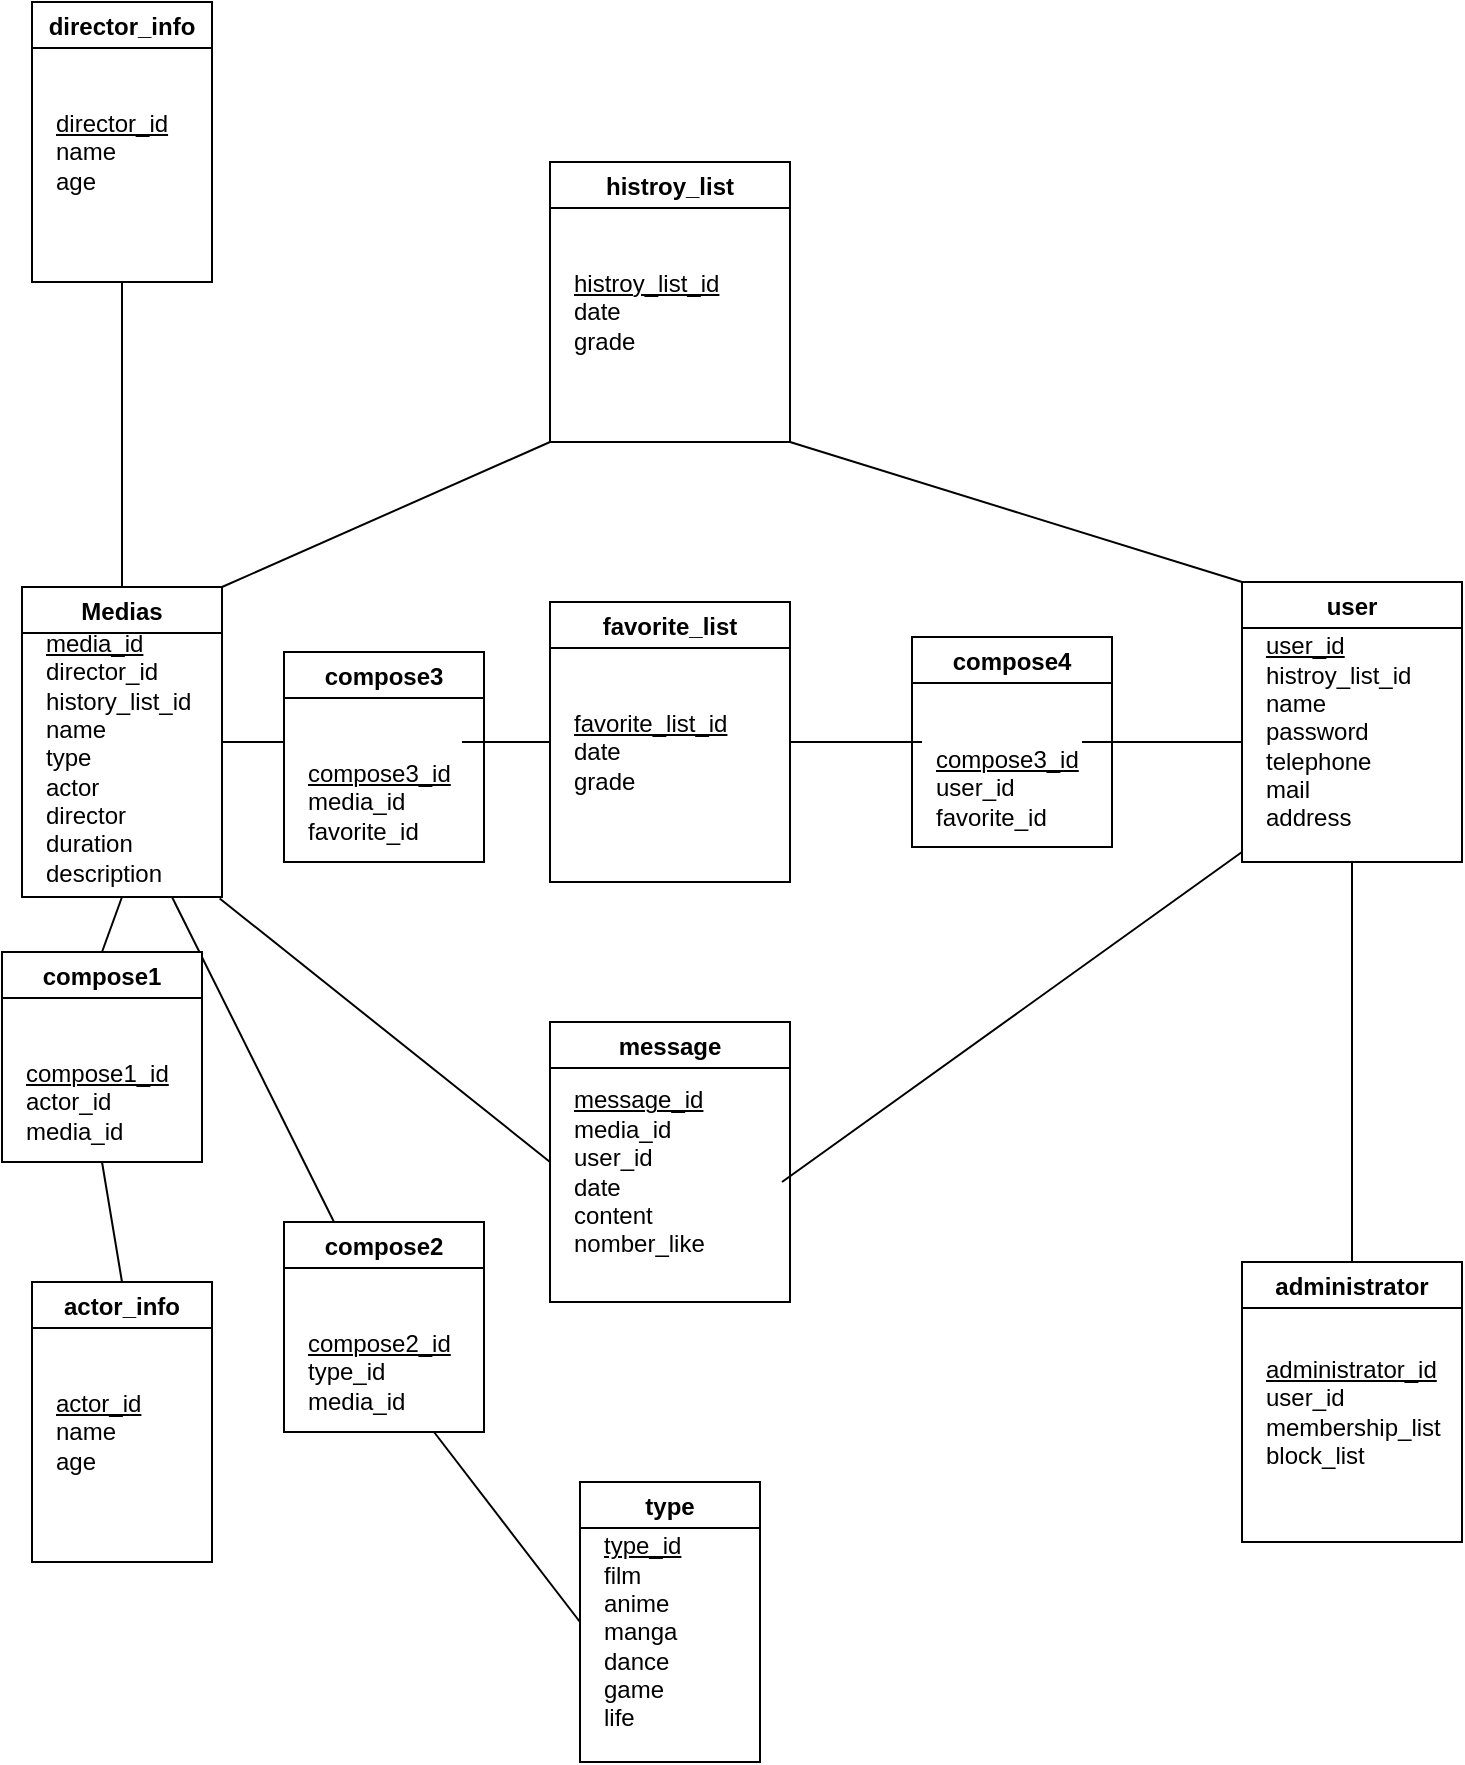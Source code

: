 <mxfile version="13.9.9" type="device"><diagram id="RtHaqrNcgESH9Xv3WIJ6" name="Page-1"><mxGraphModel dx="1024" dy="592" grid="1" gridSize="10" guides="1" tooltips="1" connect="1" arrows="1" fold="1" page="1" pageScale="1" pageWidth="827" pageHeight="1169" math="0" shadow="0"><root><mxCell id="0"/><mxCell id="1" parent="0"/><mxCell id="dQjbw2TltMrYlIc2P-v1-1" value="Medias" style="swimlane;" parent="1" vertex="1"><mxGeometry x="30" y="332.5" width="100" height="155" as="geometry"/></mxCell><mxCell id="dQjbw2TltMrYlIc2P-v1-3" value="&lt;u&gt;media_id&lt;br&gt;&lt;/u&gt;director_id&lt;br&gt;history_list_id&lt;br&gt;name&lt;br&gt;type&lt;br&gt;actor&lt;br&gt;director&lt;br&gt;duration&lt;br&gt;description" style="text;html=1;align=left;verticalAlign=middle;resizable=0;points=[];autosize=1;strokeColor=none;fillColor=none;" parent="dQjbw2TltMrYlIc2P-v1-1" vertex="1"><mxGeometry x="10" y="20" width="90" height="130" as="geometry"/></mxCell><mxCell id="dQjbw2TltMrYlIc2P-v1-6" value="favorite_list" style="swimlane;" parent="1" vertex="1"><mxGeometry x="294" y="340" width="120" height="140" as="geometry"/></mxCell><mxCell id="dQjbw2TltMrYlIc2P-v1-7" value="&lt;u&gt;favorite_list_id&lt;/u&gt;&lt;br&gt;date&lt;br&gt;grade" style="text;html=1;align=left;verticalAlign=middle;resizable=0;points=[];autosize=1;strokeColor=none;fillColor=none;" parent="dQjbw2TltMrYlIc2P-v1-6" vertex="1"><mxGeometry x="10" y="50" width="90" height="50" as="geometry"/></mxCell><mxCell id="dQjbw2TltMrYlIc2P-v1-8" value="user" style="swimlane;" parent="1" vertex="1"><mxGeometry x="640" y="330" width="110" height="140" as="geometry"/></mxCell><mxCell id="dQjbw2TltMrYlIc2P-v1-9" value="&lt;u&gt;user_id&lt;/u&gt;&lt;br&gt;histroy_list_id&lt;br&gt;name&lt;br&gt;password&lt;br&gt;telephone&lt;br&gt;mail&lt;br&gt;address" style="text;html=1;align=left;verticalAlign=middle;resizable=0;points=[];autosize=1;strokeColor=none;fillColor=none;" parent="dQjbw2TltMrYlIc2P-v1-8" vertex="1"><mxGeometry x="10" y="25" width="90" height="100" as="geometry"/></mxCell><mxCell id="raTsdJwWKp3mGkZHyQQI-24" value="" style="endArrow=none;html=1;" parent="dQjbw2TltMrYlIc2P-v1-8" edge="1"><mxGeometry width="50" height="50" relative="1" as="geometry"><mxPoint x="-230" y="300" as="sourcePoint"/><mxPoint y="135" as="targetPoint"/></mxGeometry></mxCell><mxCell id="dQjbw2TltMrYlIc2P-v1-15" value="administrator" style="swimlane;" parent="1" vertex="1"><mxGeometry x="640" y="670" width="110" height="140" as="geometry"><mxRectangle x="190" y="360" width="70" height="23" as="alternateBounds"/></mxGeometry></mxCell><mxCell id="dQjbw2TltMrYlIc2P-v1-16" value="&lt;u&gt;administrator_id&lt;/u&gt;&lt;br&gt;user_id&lt;br&gt;membership_list&lt;br&gt;block_list" style="text;html=1;align=left;verticalAlign=middle;resizable=0;points=[];autosize=1;strokeColor=none;fillColor=none;" parent="dQjbw2TltMrYlIc2P-v1-15" vertex="1"><mxGeometry x="10" y="45" width="100" height="60" as="geometry"/></mxCell><mxCell id="raTsdJwWKp3mGkZHyQQI-14" value="" style="endArrow=none;html=1;exitX=1;exitY=0.5;exitDx=0;exitDy=0;entryX=0;entryY=0.5;entryDx=0;entryDy=0;" parent="1" source="dQjbw2TltMrYlIc2P-v1-1" edge="1"><mxGeometry width="50" height="50" relative="1" as="geometry"><mxPoint x="360" y="550" as="sourcePoint"/><mxPoint x="161" y="410" as="targetPoint"/></mxGeometry></mxCell><mxCell id="raTsdJwWKp3mGkZHyQQI-15" value="" style="endArrow=none;html=1;entryX=0;entryY=0.5;entryDx=0;entryDy=0;" parent="1" target="dQjbw2TltMrYlIc2P-v1-6" edge="1"><mxGeometry width="50" height="50" relative="1" as="geometry"><mxPoint x="250" y="410" as="sourcePoint"/><mxPoint x="410" y="500" as="targetPoint"/></mxGeometry></mxCell><mxCell id="raTsdJwWKp3mGkZHyQQI-16" value="" style="endArrow=none;html=1;exitX=1;exitY=0.5;exitDx=0;exitDy=0;entryX=0;entryY=0.5;entryDx=0;entryDy=0;" parent="1" source="dQjbw2TltMrYlIc2P-v1-6" edge="1"><mxGeometry width="50" height="50" relative="1" as="geometry"><mxPoint x="360" y="550" as="sourcePoint"/><mxPoint x="480" y="410" as="targetPoint"/></mxGeometry></mxCell><mxCell id="raTsdJwWKp3mGkZHyQQI-17" value="" style="endArrow=none;html=1;exitX=1;exitY=0.5;exitDx=0;exitDy=0;" parent="1" edge="1"><mxGeometry width="50" height="50" relative="1" as="geometry"><mxPoint x="560" y="410" as="sourcePoint"/><mxPoint x="640" y="410" as="targetPoint"/></mxGeometry></mxCell><mxCell id="raTsdJwWKp3mGkZHyQQI-19" value="message" style="swimlane;" parent="1" vertex="1"><mxGeometry x="294" y="550" width="120" height="140" as="geometry"/></mxCell><mxCell id="raTsdJwWKp3mGkZHyQQI-20" value="&lt;u&gt;message_id&lt;/u&gt;&lt;br&gt;media_id&lt;br&gt;user_id&lt;br&gt;date&lt;br&gt;content&lt;br&gt;nomber_like" style="text;html=1;align=left;verticalAlign=middle;resizable=0;points=[];autosize=1;strokeColor=none;fillColor=none;" parent="raTsdJwWKp3mGkZHyQQI-19" vertex="1"><mxGeometry x="10" y="30" width="80" height="90" as="geometry"/></mxCell><mxCell id="raTsdJwWKp3mGkZHyQQI-29" value="" style="endArrow=none;html=1;entryX=0.987;entryY=1.044;entryDx=0;entryDy=0;exitX=0;exitY=0.5;exitDx=0;exitDy=0;entryPerimeter=0;" parent="1" source="raTsdJwWKp3mGkZHyQQI-19" target="dQjbw2TltMrYlIc2P-v1-3" edge="1"><mxGeometry width="50" height="50" relative="1" as="geometry"><mxPoint x="300" y="620" as="sourcePoint"/><mxPoint x="240" y="550" as="targetPoint"/></mxGeometry></mxCell><mxCell id="raTsdJwWKp3mGkZHyQQI-31" value="" style="endArrow=none;html=1;exitX=0.5;exitY=1;exitDx=0;exitDy=0;" parent="1" source="dQjbw2TltMrYlIc2P-v1-8" target="dQjbw2TltMrYlIc2P-v1-15" edge="1"><mxGeometry width="50" height="50" relative="1" as="geometry"><mxPoint x="695" y="610" as="sourcePoint"/><mxPoint x="470" y="520" as="targetPoint"/></mxGeometry></mxCell><mxCell id="raTsdJwWKp3mGkZHyQQI-33" value="director_info" style="swimlane;" parent="1" vertex="1"><mxGeometry x="35" y="40" width="90" height="140" as="geometry"/></mxCell><mxCell id="raTsdJwWKp3mGkZHyQQI-34" value="&lt;u&gt;director_id&lt;/u&gt;&lt;br&gt;name&lt;br&gt;age" style="text;html=1;align=left;verticalAlign=middle;resizable=0;points=[];autosize=1;strokeColor=none;fillColor=none;" parent="raTsdJwWKp3mGkZHyQQI-33" vertex="1"><mxGeometry x="10" y="50" width="70" height="50" as="geometry"/></mxCell><mxCell id="raTsdJwWKp3mGkZHyQQI-35" value="actor_info" style="swimlane;" parent="1" vertex="1"><mxGeometry x="35" y="680" width="90" height="140" as="geometry"/></mxCell><mxCell id="raTsdJwWKp3mGkZHyQQI-36" value="&lt;u&gt;actor_id&lt;/u&gt;&lt;br&gt;name&lt;br&gt;age" style="text;html=1;align=left;verticalAlign=middle;resizable=0;points=[];autosize=1;strokeColor=none;fillColor=none;" parent="raTsdJwWKp3mGkZHyQQI-35" vertex="1"><mxGeometry x="10" y="50" width="60" height="50" as="geometry"/></mxCell><mxCell id="raTsdJwWKp3mGkZHyQQI-42" value="" style="endArrow=none;html=1;exitX=0.5;exitY=1;exitDx=0;exitDy=0;entryX=0.5;entryY=0;entryDx=0;entryDy=0;" parent="1" source="raTsdJwWKp3mGkZHyQQI-33" target="dQjbw2TltMrYlIc2P-v1-1" edge="1"><mxGeometry width="50" height="50" relative="1" as="geometry"><mxPoint x="80" y="280" as="sourcePoint"/><mxPoint x="304" y="420" as="targetPoint"/></mxGeometry></mxCell><mxCell id="raTsdJwWKp3mGkZHyQQI-43" value="" style="endArrow=none;html=1;entryX=0.5;entryY=0;entryDx=0;entryDy=0;exitX=0.5;exitY=1;exitDx=0;exitDy=0;" parent="1" source="dQjbw2TltMrYlIc2P-v1-1" target="mLGJiPOcVqLFJvtVoJKv-1" edge="1"><mxGeometry width="50" height="50" relative="1" as="geometry"><mxPoint x="230" y="450" as="sourcePoint"/><mxPoint x="80" y="560" as="targetPoint"/></mxGeometry></mxCell><mxCell id="raTsdJwWKp3mGkZHyQQI-44" value="" style="endArrow=none;html=1;entryX=0.5;entryY=0;entryDx=0;entryDy=0;exitX=0.5;exitY=1;exitDx=0;exitDy=0;" parent="1" source="mLGJiPOcVqLFJvtVoJKv-1" target="raTsdJwWKp3mGkZHyQQI-35" edge="1"><mxGeometry width="50" height="50" relative="1" as="geometry"><mxPoint x="80" y="660" as="sourcePoint"/><mxPoint x="324" y="440" as="targetPoint"/></mxGeometry></mxCell><mxCell id="raTsdJwWKp3mGkZHyQQI-58" value="histroy_list" style="swimlane;" parent="1" vertex="1"><mxGeometry x="294" y="120" width="120" height="140" as="geometry"/></mxCell><mxCell id="raTsdJwWKp3mGkZHyQQI-59" value="&lt;u&gt;histroy_list_id&lt;/u&gt;&lt;br&gt;date&lt;br&gt;grade" style="text;html=1;align=left;verticalAlign=middle;resizable=0;points=[];autosize=1;strokeColor=none;fillColor=none;" parent="raTsdJwWKp3mGkZHyQQI-58" vertex="1"><mxGeometry x="10" y="50" width="90" height="50" as="geometry"/></mxCell><mxCell id="raTsdJwWKp3mGkZHyQQI-61" value="" style="endArrow=none;html=1;exitX=1;exitY=1;exitDx=0;exitDy=0;entryX=0;entryY=0;entryDx=0;entryDy=0;" parent="1" source="raTsdJwWKp3mGkZHyQQI-58" target="dQjbw2TltMrYlIc2P-v1-8" edge="1"><mxGeometry width="50" height="50" relative="1" as="geometry"><mxPoint x="560" y="290" as="sourcePoint"/><mxPoint x="660" y="430" as="targetPoint"/></mxGeometry></mxCell><mxCell id="raTsdJwWKp3mGkZHyQQI-65" value="" style="endArrow=none;html=1;entryX=0;entryY=1;entryDx=0;entryDy=0;exitX=1;exitY=0;exitDx=0;exitDy=0;" parent="1" source="dQjbw2TltMrYlIc2P-v1-1" target="raTsdJwWKp3mGkZHyQQI-58" edge="1"><mxGeometry width="50" height="50" relative="1" as="geometry"><mxPoint x="330" y="360" as="sourcePoint"/><mxPoint x="161" y="290" as="targetPoint"/></mxGeometry></mxCell><mxCell id="raTsdJwWKp3mGkZHyQQI-71" value="type" style="swimlane;" parent="1" vertex="1"><mxGeometry x="309" y="780" width="90" height="140" as="geometry"/></mxCell><mxCell id="raTsdJwWKp3mGkZHyQQI-72" value="&lt;u&gt;type_id&lt;/u&gt;&lt;br&gt;film&lt;br&gt;anime&lt;br&gt;manga&lt;br&gt;dance&lt;br&gt;game&lt;br&gt;life" style="text;html=1;align=left;verticalAlign=middle;resizable=0;points=[];autosize=1;strokeColor=none;fillColor=none;" parent="raTsdJwWKp3mGkZHyQQI-71" vertex="1"><mxGeometry x="10" y="25" width="50" height="100" as="geometry"/></mxCell><mxCell id="raTsdJwWKp3mGkZHyQQI-74" value="" style="endArrow=none;html=1;entryX=0.75;entryY=1;entryDx=0;entryDy=0;exitX=0;exitY=0.5;exitDx=0;exitDy=0;" parent="1" source="raTsdJwWKp3mGkZHyQQI-71" target="mLGJiPOcVqLFJvtVoJKv-3" edge="1"><mxGeometry width="50" height="50" relative="1" as="geometry"><mxPoint x="300" y="640" as="sourcePoint"/><mxPoint x="238.284" y="731.213" as="targetPoint"/></mxGeometry></mxCell><mxCell id="raTsdJwWKp3mGkZHyQQI-75" value="" style="endArrow=none;html=1;entryX=0.75;entryY=1;entryDx=0;entryDy=0;exitX=0.25;exitY=0;exitDx=0;exitDy=0;" parent="1" source="mLGJiPOcVqLFJvtVoJKv-3" target="dQjbw2TltMrYlIc2P-v1-1" edge="1"><mxGeometry width="50" height="50" relative="1" as="geometry"><mxPoint x="181.716" y="688.787" as="sourcePoint"/><mxPoint x="350" y="590" as="targetPoint"/></mxGeometry></mxCell><mxCell id="mLGJiPOcVqLFJvtVoJKv-1" value="compose1" style="swimlane;" parent="1" vertex="1"><mxGeometry x="20" y="515" width="100" height="105" as="geometry"/></mxCell><mxCell id="mLGJiPOcVqLFJvtVoJKv-2" value="&lt;u&gt;compose1_id&lt;/u&gt;&lt;br&gt;actor_id&lt;br&gt;media_id" style="text;html=1;align=left;verticalAlign=middle;resizable=0;points=[];autosize=1;strokeColor=none;fillColor=none;" parent="mLGJiPOcVqLFJvtVoJKv-1" vertex="1"><mxGeometry x="10" y="50" width="90" height="50" as="geometry"/></mxCell><mxCell id="mLGJiPOcVqLFJvtVoJKv-3" value="compose2" style="swimlane;" parent="1" vertex="1"><mxGeometry x="161" y="650" width="100" height="105" as="geometry"/></mxCell><mxCell id="mLGJiPOcVqLFJvtVoJKv-4" value="&lt;u&gt;compose2_id&lt;/u&gt;&lt;br&gt;type_id&lt;br&gt;media_id" style="text;html=1;align=left;verticalAlign=middle;resizable=0;points=[];autosize=1;strokeColor=none;fillColor=none;" parent="mLGJiPOcVqLFJvtVoJKv-3" vertex="1"><mxGeometry x="10" y="50" width="90" height="50" as="geometry"/></mxCell><mxCell id="mLGJiPOcVqLFJvtVoJKv-7" value="compose3" style="swimlane;" parent="1" vertex="1"><mxGeometry x="161" y="365" width="100" height="105" as="geometry"/></mxCell><mxCell id="mLGJiPOcVqLFJvtVoJKv-8" value="&lt;u&gt;compose3_id&lt;/u&gt;&lt;br&gt;media_id&lt;br&gt;favorite_id" style="text;html=1;align=left;verticalAlign=middle;resizable=0;points=[];autosize=1;strokeColor=none;fillColor=none;" parent="mLGJiPOcVqLFJvtVoJKv-7" vertex="1"><mxGeometry x="10" y="50" width="90" height="50" as="geometry"/></mxCell><mxCell id="mLGJiPOcVqLFJvtVoJKv-9" value="compose4" style="swimlane;" parent="1" vertex="1"><mxGeometry x="475" y="357.5" width="100" height="105" as="geometry"/></mxCell><mxCell id="mLGJiPOcVqLFJvtVoJKv-10" value="&lt;u&gt;compose3_id&lt;/u&gt;&lt;br&gt;user_id&lt;br&gt;favorite_id" style="text;html=1;align=left;verticalAlign=middle;resizable=0;points=[];autosize=1;strokeColor=none;fillColor=none;" parent="mLGJiPOcVqLFJvtVoJKv-9" vertex="1"><mxGeometry x="10" y="50" width="90" height="50" as="geometry"/></mxCell></root></mxGraphModel></diagram></mxfile>